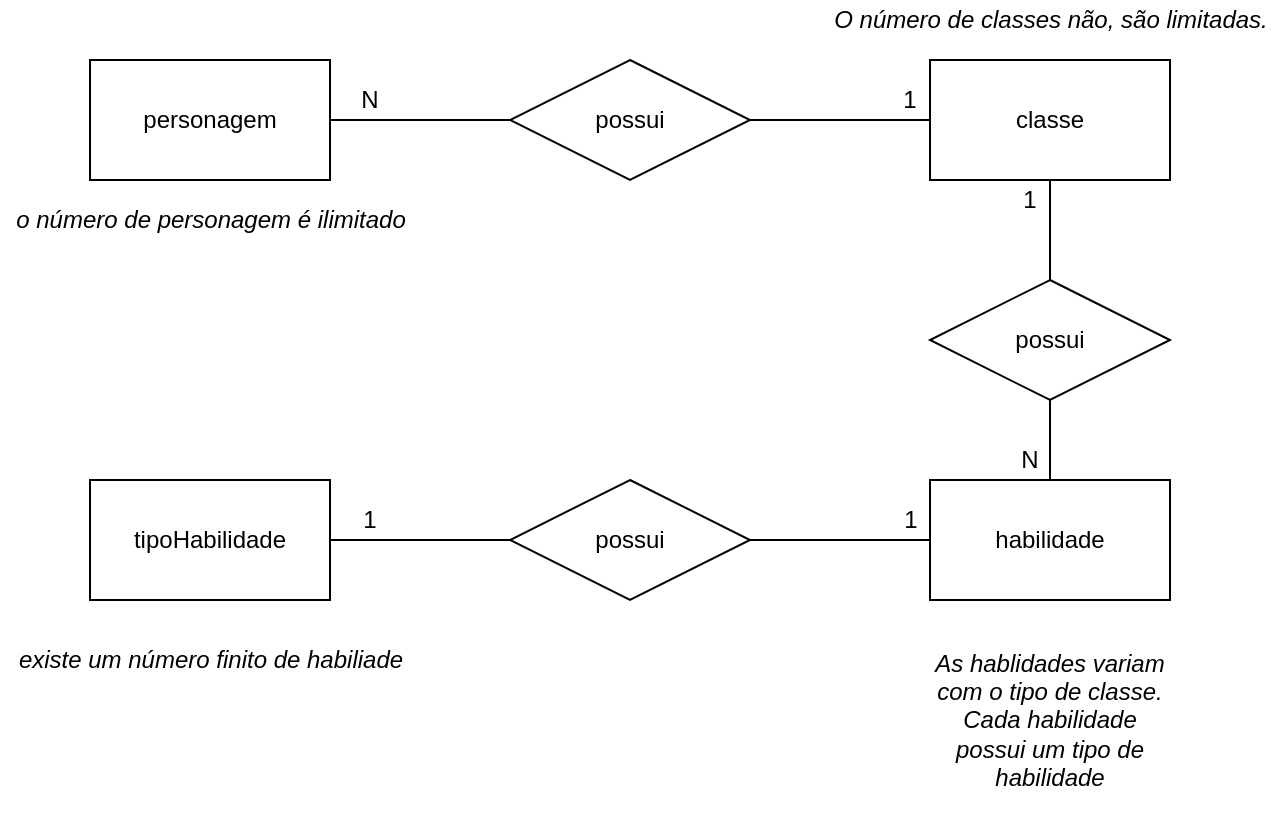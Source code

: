 <mxfile version="14.9.4" type="device" pages="2"><diagram id="uKceqv6V7ZZDyNhST5Bn" name="conceitual"><mxGraphModel dx="688" dy="392" grid="1" gridSize="10" guides="1" tooltips="1" connect="1" arrows="1" fold="1" page="1" pageScale="1" pageWidth="827" pageHeight="1169" math="0" shadow="0"><root><mxCell id="0"/><mxCell id="1" parent="0"/><mxCell id="vS46UCHSl87NW6PGLv4R-9" style="edgeStyle=orthogonalEdgeStyle;rounded=0;orthogonalLoop=1;jettySize=auto;html=1;exitX=1;exitY=0.5;exitDx=0;exitDy=0;entryX=0;entryY=0.5;entryDx=0;entryDy=0;endArrow=none;endFill=0;" parent="1" source="vS46UCHSl87NW6PGLv4R-1" target="vS46UCHSl87NW6PGLv4R-6" edge="1"><mxGeometry relative="1" as="geometry"/></mxCell><mxCell id="vS46UCHSl87NW6PGLv4R-1" value="personagem" style="rounded=0;whiteSpace=wrap;html=1;" parent="1" vertex="1"><mxGeometry x="170" y="140" width="120" height="60" as="geometry"/></mxCell><mxCell id="vS46UCHSl87NW6PGLv4R-11" style="edgeStyle=orthogonalEdgeStyle;rounded=0;orthogonalLoop=1;jettySize=auto;html=1;exitX=0.5;exitY=1;exitDx=0;exitDy=0;entryX=0.5;entryY=0;entryDx=0;entryDy=0;endArrow=none;endFill=0;" parent="1" source="vS46UCHSl87NW6PGLv4R-2" target="vS46UCHSl87NW6PGLv4R-8" edge="1"><mxGeometry relative="1" as="geometry"/></mxCell><mxCell id="vS46UCHSl87NW6PGLv4R-2" value="classe" style="rounded=0;whiteSpace=wrap;html=1;" parent="1" vertex="1"><mxGeometry x="590" y="140" width="120" height="60" as="geometry"/></mxCell><mxCell id="vS46UCHSl87NW6PGLv4R-13" style="edgeStyle=orthogonalEdgeStyle;rounded=0;orthogonalLoop=1;jettySize=auto;html=1;exitX=0;exitY=0.5;exitDx=0;exitDy=0;entryX=1;entryY=0.5;entryDx=0;entryDy=0;endArrow=none;endFill=0;" parent="1" source="vS46UCHSl87NW6PGLv4R-3" target="vS46UCHSl87NW6PGLv4R-7" edge="1"><mxGeometry relative="1" as="geometry"/></mxCell><mxCell id="vS46UCHSl87NW6PGLv4R-3" value="habilidade" style="rounded=0;whiteSpace=wrap;html=1;" parent="1" vertex="1"><mxGeometry x="590" y="350" width="120" height="60" as="geometry"/></mxCell><mxCell id="vS46UCHSl87NW6PGLv4R-14" style="edgeStyle=orthogonalEdgeStyle;rounded=0;orthogonalLoop=1;jettySize=auto;html=1;entryX=0;entryY=0.5;entryDx=0;entryDy=0;endArrow=none;endFill=0;" parent="1" source="vS46UCHSl87NW6PGLv4R-4" target="vS46UCHSl87NW6PGLv4R-7" edge="1"><mxGeometry relative="1" as="geometry"/></mxCell><mxCell id="vS46UCHSl87NW6PGLv4R-4" value="tipoHabilidade" style="rounded=0;whiteSpace=wrap;html=1;" parent="1" vertex="1"><mxGeometry x="170" y="350" width="120" height="60" as="geometry"/></mxCell><mxCell id="vS46UCHSl87NW6PGLv4R-10" style="edgeStyle=orthogonalEdgeStyle;rounded=0;orthogonalLoop=1;jettySize=auto;html=1;exitX=1;exitY=0.5;exitDx=0;exitDy=0;entryX=0;entryY=0.5;entryDx=0;entryDy=0;endArrow=none;endFill=0;" parent="1" source="vS46UCHSl87NW6PGLv4R-6" target="vS46UCHSl87NW6PGLv4R-2" edge="1"><mxGeometry relative="1" as="geometry"/></mxCell><mxCell id="vS46UCHSl87NW6PGLv4R-6" value="possui" style="shape=rhombus;perimeter=rhombusPerimeter;whiteSpace=wrap;html=1;align=center;" parent="1" vertex="1"><mxGeometry x="380" y="140" width="120" height="60" as="geometry"/></mxCell><mxCell id="vS46UCHSl87NW6PGLv4R-7" value="possui" style="shape=rhombus;perimeter=rhombusPerimeter;whiteSpace=wrap;html=1;align=center;" parent="1" vertex="1"><mxGeometry x="380" y="350" width="120" height="60" as="geometry"/></mxCell><mxCell id="vS46UCHSl87NW6PGLv4R-12" style="edgeStyle=orthogonalEdgeStyle;rounded=0;orthogonalLoop=1;jettySize=auto;html=1;exitX=0.5;exitY=1;exitDx=0;exitDy=0;entryX=0.5;entryY=0;entryDx=0;entryDy=0;endArrow=none;endFill=0;" parent="1" source="vS46UCHSl87NW6PGLv4R-8" target="vS46UCHSl87NW6PGLv4R-3" edge="1"><mxGeometry relative="1" as="geometry"/></mxCell><mxCell id="vS46UCHSl87NW6PGLv4R-8" value="possui" style="shape=rhombus;perimeter=rhombusPerimeter;whiteSpace=wrap;html=1;align=center;" parent="1" vertex="1"><mxGeometry x="590" y="250" width="120" height="60" as="geometry"/></mxCell><mxCell id="vS46UCHSl87NW6PGLv4R-15" value="N" style="text;html=1;strokeColor=none;fillColor=none;align=center;verticalAlign=middle;whiteSpace=wrap;rounded=0;" parent="1" vertex="1"><mxGeometry x="290" y="150" width="40" height="20" as="geometry"/></mxCell><mxCell id="vS46UCHSl87NW6PGLv4R-16" value="1" style="text;html=1;strokeColor=none;fillColor=none;align=center;verticalAlign=middle;whiteSpace=wrap;rounded=0;" parent="1" vertex="1"><mxGeometry x="620" y="200" width="40" height="20" as="geometry"/></mxCell><mxCell id="vS46UCHSl87NW6PGLv4R-17" value="N" style="text;html=1;strokeColor=none;fillColor=none;align=center;verticalAlign=middle;whiteSpace=wrap;rounded=0;" parent="1" vertex="1"><mxGeometry x="620" y="330" width="40" height="20" as="geometry"/></mxCell><mxCell id="vS46UCHSl87NW6PGLv4R-18" value="1" style="text;html=1;strokeColor=none;fillColor=none;align=center;verticalAlign=middle;whiteSpace=wrap;rounded=0;" parent="1" vertex="1"><mxGeometry x="290" y="360" width="40" height="20" as="geometry"/></mxCell><mxCell id="vS46UCHSl87NW6PGLv4R-19" value="1" style="text;html=1;strokeColor=none;fillColor=none;align=center;verticalAlign=middle;whiteSpace=wrap;rounded=0;" parent="1" vertex="1"><mxGeometry x="560" y="150" width="40" height="20" as="geometry"/></mxCell><mxCell id="PMy1G1Jo3H039xTeMzm5-3" value="1" style="text;html=1;align=center;verticalAlign=middle;resizable=0;points=[];autosize=1;strokeColor=none;" vertex="1" parent="1"><mxGeometry x="570" y="360" width="20" height="20" as="geometry"/></mxCell><mxCell id="NMqOddLLggbL2L8UYVxo-1" value="o número de personagem é ilimitado" style="text;html=1;align=center;verticalAlign=middle;resizable=0;points=[];autosize=1;strokeColor=none;fontStyle=2" vertex="1" parent="1"><mxGeometry x="125" y="210" width="210" height="20" as="geometry"/></mxCell><mxCell id="NMqOddLLggbL2L8UYVxo-3" value="O número de classes não, são limitadas." style="text;html=1;align=center;verticalAlign=middle;resizable=0;points=[];autosize=1;strokeColor=none;fontStyle=2" vertex="1" parent="1"><mxGeometry x="535" y="110" width="230" height="20" as="geometry"/></mxCell><mxCell id="NMqOddLLggbL2L8UYVxo-5" value="existe um número finito de habiliade" style="text;html=1;align=center;verticalAlign=middle;resizable=0;points=[];autosize=1;strokeColor=none;fontStyle=2" vertex="1" parent="1"><mxGeometry x="125" y="430" width="210" height="20" as="geometry"/></mxCell><mxCell id="NMqOddLLggbL2L8UYVxo-7" value="As hablidades variam com o tipo de classe. Cada habilidade possui um tipo de habilidade" style="text;html=1;strokeColor=none;fillColor=none;align=center;verticalAlign=middle;whiteSpace=wrap;rounded=0;labelBackgroundColor=none;fontStyle=2" vertex="1" parent="1"><mxGeometry x="590" y="420" width="120" height="100" as="geometry"/></mxCell></root></mxGraphModel></diagram><diagram id="gtZBF6wAO4__uPBYR2t-" name="logico"><mxGraphModel dx="688" dy="1561" grid="1" gridSize="10" guides="1" tooltips="1" connect="1" arrows="1" fold="1" page="1" pageScale="1" pageWidth="827" pageHeight="1169" math="0" shadow="0"><root><mxCell id="P6-0b9bpUVuYM9OpyAyV-0"/><mxCell id="P6-0b9bpUVuYM9OpyAyV-1" parent="P6-0b9bpUVuYM9OpyAyV-0"/><mxCell id="yJ_sfvGGdl4UL_CYYZZ_-13" value="personagem" style="shape=table;startSize=30;container=1;collapsible=1;childLayout=tableLayout;fixedRows=1;rowLines=0;fontStyle=1;align=center;resizeLast=1;" vertex="1" parent="P6-0b9bpUVuYM9OpyAyV-1"><mxGeometry x="1020" y="-135" width="190" height="250" as="geometry"/></mxCell><mxCell id="yJ_sfvGGdl4UL_CYYZZ_-14" value="" style="shape=partialRectangle;collapsible=0;dropTarget=0;pointerEvents=0;fillColor=none;top=0;left=0;bottom=0;right=0;points=[[0,0.5],[1,0.5]];portConstraint=eastwest;" vertex="1" parent="yJ_sfvGGdl4UL_CYYZZ_-13"><mxGeometry y="30" width="190" height="30" as="geometry"/></mxCell><mxCell id="yJ_sfvGGdl4UL_CYYZZ_-15" value="PK" style="shape=partialRectangle;connectable=0;fillColor=none;top=0;left=0;bottom=0;right=0;fontStyle=1;overflow=hidden;" vertex="1" parent="yJ_sfvGGdl4UL_CYYZZ_-14"><mxGeometry width="50" height="30" as="geometry"/></mxCell><mxCell id="yJ_sfvGGdl4UL_CYYZZ_-16" value="idPersonagem" style="shape=partialRectangle;connectable=0;fillColor=none;top=0;left=0;bottom=0;right=0;align=left;spacingLeft=6;fontStyle=5;overflow=hidden;" vertex="1" parent="yJ_sfvGGdl4UL_CYYZZ_-14"><mxGeometry x="50" width="140" height="30" as="geometry"/></mxCell><mxCell id="yJ_sfvGGdl4UL_CYYZZ_-17" value="" style="shape=partialRectangle;collapsible=0;dropTarget=0;pointerEvents=0;fillColor=none;top=0;left=0;bottom=1;right=0;points=[[0,0.5],[1,0.5]];portConstraint=eastwest;" vertex="1" parent="yJ_sfvGGdl4UL_CYYZZ_-13"><mxGeometry y="60" width="190" height="30" as="geometry"/></mxCell><mxCell id="yJ_sfvGGdl4UL_CYYZZ_-18" value="FK" style="shape=partialRectangle;connectable=0;fillColor=none;top=0;left=0;bottom=0;right=0;fontStyle=1;overflow=hidden;" vertex="1" parent="yJ_sfvGGdl4UL_CYYZZ_-17"><mxGeometry width="50" height="30" as="geometry"/></mxCell><mxCell id="yJ_sfvGGdl4UL_CYYZZ_-19" value="idClasse" style="shape=partialRectangle;connectable=0;fillColor=none;top=0;left=0;bottom=0;right=0;align=left;spacingLeft=6;fontStyle=5;overflow=hidden;" vertex="1" parent="yJ_sfvGGdl4UL_CYYZZ_-17"><mxGeometry x="50" width="140" height="30" as="geometry"/></mxCell><mxCell id="yJ_sfvGGdl4UL_CYYZZ_-20" value="" style="shape=partialRectangle;collapsible=0;dropTarget=0;pointerEvents=0;fillColor=none;top=0;left=0;bottom=0;right=0;points=[[0,0.5],[1,0.5]];portConstraint=eastwest;" vertex="1" parent="yJ_sfvGGdl4UL_CYYZZ_-13"><mxGeometry y="90" width="190" height="30" as="geometry"/></mxCell><mxCell id="yJ_sfvGGdl4UL_CYYZZ_-21" value="" style="shape=partialRectangle;connectable=0;fillColor=none;top=0;left=0;bottom=0;right=0;editable=1;overflow=hidden;" vertex="1" parent="yJ_sfvGGdl4UL_CYYZZ_-20"><mxGeometry width="50" height="30" as="geometry"/></mxCell><mxCell id="yJ_sfvGGdl4UL_CYYZZ_-22" value="nomePersonagem" style="shape=partialRectangle;connectable=0;fillColor=none;top=0;left=0;bottom=0;right=0;align=left;spacingLeft=6;overflow=hidden;" vertex="1" parent="yJ_sfvGGdl4UL_CYYZZ_-20"><mxGeometry x="50" width="140" height="30" as="geometry"/></mxCell><mxCell id="yJ_sfvGGdl4UL_CYYZZ_-23" value="" style="shape=partialRectangle;collapsible=0;dropTarget=0;pointerEvents=0;fillColor=none;top=0;left=0;bottom=0;right=0;points=[[0,0.5],[1,0.5]];portConstraint=eastwest;" vertex="1" parent="yJ_sfvGGdl4UL_CYYZZ_-13"><mxGeometry y="120" width="190" height="30" as="geometry"/></mxCell><mxCell id="yJ_sfvGGdl4UL_CYYZZ_-24" value="" style="shape=partialRectangle;connectable=0;fillColor=none;top=0;left=0;bottom=0;right=0;editable=1;overflow=hidden;" vertex="1" parent="yJ_sfvGGdl4UL_CYYZZ_-23"><mxGeometry width="50" height="30" as="geometry"/></mxCell><mxCell id="yJ_sfvGGdl4UL_CYYZZ_-25" value="capacidadeVidaMax" style="shape=partialRectangle;connectable=0;fillColor=none;top=0;left=0;bottom=0;right=0;align=left;spacingLeft=6;overflow=hidden;" vertex="1" parent="yJ_sfvGGdl4UL_CYYZZ_-23"><mxGeometry x="50" width="140" height="30" as="geometry"/></mxCell><mxCell id="yJ_sfvGGdl4UL_CYYZZ_-27" value="" style="shape=partialRectangle;collapsible=0;dropTarget=0;pointerEvents=0;fillColor=none;top=0;left=0;bottom=0;right=0;points=[[0,0.5],[1,0.5]];portConstraint=eastwest;" vertex="1" parent="yJ_sfvGGdl4UL_CYYZZ_-13"><mxGeometry y="150" width="190" height="30" as="geometry"/></mxCell><mxCell id="yJ_sfvGGdl4UL_CYYZZ_-28" value="" style="shape=partialRectangle;connectable=0;fillColor=none;top=0;left=0;bottom=0;right=0;editable=1;overflow=hidden;" vertex="1" parent="yJ_sfvGGdl4UL_CYYZZ_-27"><mxGeometry width="50" height="30" as="geometry"/></mxCell><mxCell id="yJ_sfvGGdl4UL_CYYZZ_-29" value="capacidadeManaMax" style="shape=partialRectangle;connectable=0;fillColor=none;top=0;left=0;bottom=0;right=0;align=left;spacingLeft=6;overflow=hidden;" vertex="1" parent="yJ_sfvGGdl4UL_CYYZZ_-27"><mxGeometry x="50" width="140" height="30" as="geometry"/></mxCell><mxCell id="yJ_sfvGGdl4UL_CYYZZ_-31" value="" style="shape=partialRectangle;collapsible=0;dropTarget=0;pointerEvents=0;fillColor=none;top=0;left=0;bottom=0;right=0;points=[[0,0.5],[1,0.5]];portConstraint=eastwest;" vertex="1" parent="yJ_sfvGGdl4UL_CYYZZ_-13"><mxGeometry y="180" width="190" height="30" as="geometry"/></mxCell><mxCell id="yJ_sfvGGdl4UL_CYYZZ_-32" value="" style="shape=partialRectangle;connectable=0;fillColor=none;top=0;left=0;bottom=0;right=0;editable=1;overflow=hidden;" vertex="1" parent="yJ_sfvGGdl4UL_CYYZZ_-31"><mxGeometry width="50" height="30" as="geometry"/></mxCell><mxCell id="yJ_sfvGGdl4UL_CYYZZ_-33" value="dataUtilizacao" style="shape=partialRectangle;connectable=0;fillColor=none;top=0;left=0;bottom=0;right=0;align=left;spacingLeft=6;overflow=hidden;" vertex="1" parent="yJ_sfvGGdl4UL_CYYZZ_-31"><mxGeometry x="50" width="140" height="30" as="geometry"/></mxCell><mxCell id="yJ_sfvGGdl4UL_CYYZZ_-44" value="" style="shape=partialRectangle;collapsible=0;dropTarget=0;pointerEvents=0;fillColor=none;top=0;left=0;bottom=0;right=0;points=[[0,0.5],[1,0.5]];portConstraint=eastwest;" vertex="1" parent="yJ_sfvGGdl4UL_CYYZZ_-13"><mxGeometry y="210" width="190" height="30" as="geometry"/></mxCell><mxCell id="yJ_sfvGGdl4UL_CYYZZ_-45" value="" style="shape=partialRectangle;connectable=0;fillColor=none;top=0;left=0;bottom=0;right=0;editable=1;overflow=hidden;" vertex="1" parent="yJ_sfvGGdl4UL_CYYZZ_-44"><mxGeometry width="50" height="30" as="geometry"/></mxCell><mxCell id="yJ_sfvGGdl4UL_CYYZZ_-46" value="dataCriacao" style="shape=partialRectangle;connectable=0;fillColor=none;top=0;left=0;bottom=0;right=0;align=left;spacingLeft=6;overflow=hidden;" vertex="1" parent="yJ_sfvGGdl4UL_CYYZZ_-44"><mxGeometry x="50" width="140" height="30" as="geometry"/></mxCell><mxCell id="yJ_sfvGGdl4UL_CYYZZ_-47" value="classe" style="shape=table;startSize=30;container=1;collapsible=1;childLayout=tableLayout;fixedRows=1;rowLines=0;fontStyle=1;align=center;resizeLast=1;" vertex="1" parent="P6-0b9bpUVuYM9OpyAyV-1"><mxGeometry x="720" y="-90" width="180" height="130" as="geometry"/></mxCell><mxCell id="yJ_sfvGGdl4UL_CYYZZ_-48" value="" style="shape=partialRectangle;collapsible=0;dropTarget=0;pointerEvents=0;fillColor=none;top=0;left=0;bottom=0;right=0;points=[[0,0.5],[1,0.5]];portConstraint=eastwest;" vertex="1" parent="yJ_sfvGGdl4UL_CYYZZ_-47"><mxGeometry y="30" width="180" height="30" as="geometry"/></mxCell><mxCell id="yJ_sfvGGdl4UL_CYYZZ_-49" value="PK" style="shape=partialRectangle;connectable=0;fillColor=none;top=0;left=0;bottom=0;right=0;fontStyle=1;overflow=hidden;" vertex="1" parent="yJ_sfvGGdl4UL_CYYZZ_-48"><mxGeometry width="60" height="30" as="geometry"/></mxCell><mxCell id="yJ_sfvGGdl4UL_CYYZZ_-50" value="idClasse" style="shape=partialRectangle;connectable=0;fillColor=none;top=0;left=0;bottom=0;right=0;align=left;spacingLeft=6;fontStyle=5;overflow=hidden;" vertex="1" parent="yJ_sfvGGdl4UL_CYYZZ_-48"><mxGeometry x="60" width="120" height="30" as="geometry"/></mxCell><mxCell id="yJ_sfvGGdl4UL_CYYZZ_-51" value="" style="shape=partialRectangle;collapsible=0;dropTarget=0;pointerEvents=0;fillColor=none;top=0;left=0;bottom=1;right=0;points=[[0,0.5],[1,0.5]];portConstraint=eastwest;" vertex="1" parent="yJ_sfvGGdl4UL_CYYZZ_-47"><mxGeometry y="60" width="180" height="30" as="geometry"/></mxCell><mxCell id="yJ_sfvGGdl4UL_CYYZZ_-52" value="FK" style="shape=partialRectangle;connectable=0;fillColor=none;top=0;left=0;bottom=0;right=0;fontStyle=1;overflow=hidden;" vertex="1" parent="yJ_sfvGGdl4UL_CYYZZ_-51"><mxGeometry width="60" height="30" as="geometry"/></mxCell><mxCell id="yJ_sfvGGdl4UL_CYYZZ_-53" value="idHabilidade" style="shape=partialRectangle;connectable=0;fillColor=none;top=0;left=0;bottom=0;right=0;align=left;spacingLeft=6;fontStyle=5;overflow=hidden;" vertex="1" parent="yJ_sfvGGdl4UL_CYYZZ_-51"><mxGeometry x="60" width="120" height="30" as="geometry"/></mxCell><mxCell id="yJ_sfvGGdl4UL_CYYZZ_-54" value="" style="shape=partialRectangle;collapsible=0;dropTarget=0;pointerEvents=0;fillColor=none;top=0;left=0;bottom=0;right=0;points=[[0,0.5],[1,0.5]];portConstraint=eastwest;" vertex="1" parent="yJ_sfvGGdl4UL_CYYZZ_-47"><mxGeometry y="90" width="180" height="30" as="geometry"/></mxCell><mxCell id="yJ_sfvGGdl4UL_CYYZZ_-55" value="" style="shape=partialRectangle;connectable=0;fillColor=none;top=0;left=0;bottom=0;right=0;editable=1;overflow=hidden;" vertex="1" parent="yJ_sfvGGdl4UL_CYYZZ_-54"><mxGeometry width="60" height="30" as="geometry"/></mxCell><mxCell id="yJ_sfvGGdl4UL_CYYZZ_-56" value="nomeClasse" style="shape=partialRectangle;connectable=0;fillColor=none;top=0;left=0;bottom=0;right=0;align=left;spacingLeft=6;overflow=hidden;" vertex="1" parent="yJ_sfvGGdl4UL_CYYZZ_-54"><mxGeometry x="60" width="120" height="30" as="geometry"/></mxCell><mxCell id="iXb8FQme_Ygo_4bazzvI-17" value="habilidade" style="shape=table;startSize=30;container=1;collapsible=1;childLayout=tableLayout;fixedRows=1;rowLines=0;fontStyle=1;align=center;resizeLast=1;" vertex="1" parent="P6-0b9bpUVuYM9OpyAyV-1"><mxGeometry x="430" y="-50" width="180" height="160" as="geometry"/></mxCell><mxCell id="iXb8FQme_Ygo_4bazzvI-18" value="" style="shape=partialRectangle;collapsible=0;dropTarget=0;pointerEvents=0;fillColor=none;top=0;left=0;bottom=0;right=0;points=[[0,0.5],[1,0.5]];portConstraint=eastwest;" vertex="1" parent="iXb8FQme_Ygo_4bazzvI-17"><mxGeometry y="30" width="180" height="30" as="geometry"/></mxCell><mxCell id="iXb8FQme_Ygo_4bazzvI-19" value="PK" style="shape=partialRectangle;connectable=0;fillColor=none;top=0;left=0;bottom=0;right=0;fontStyle=1;overflow=hidden;" vertex="1" parent="iXb8FQme_Ygo_4bazzvI-18"><mxGeometry width="60" height="30" as="geometry"/></mxCell><mxCell id="iXb8FQme_Ygo_4bazzvI-20" value="idHabilidade" style="shape=partialRectangle;connectable=0;fillColor=none;top=0;left=0;bottom=0;right=0;align=left;spacingLeft=6;fontStyle=5;overflow=hidden;" vertex="1" parent="iXb8FQme_Ygo_4bazzvI-18"><mxGeometry x="60" width="120" height="30" as="geometry"/></mxCell><mxCell id="iXb8FQme_Ygo_4bazzvI-21" value="" style="shape=partialRectangle;collapsible=0;dropTarget=0;pointerEvents=0;fillColor=none;top=0;left=0;bottom=1;right=0;points=[[0,0.5],[1,0.5]];portConstraint=eastwest;" vertex="1" parent="iXb8FQme_Ygo_4bazzvI-17"><mxGeometry y="60" width="180" height="30" as="geometry"/></mxCell><mxCell id="iXb8FQme_Ygo_4bazzvI-22" value="FK" style="shape=partialRectangle;connectable=0;fillColor=none;top=0;left=0;bottom=0;right=0;fontStyle=1;overflow=hidden;" vertex="1" parent="iXb8FQme_Ygo_4bazzvI-21"><mxGeometry width="60" height="30" as="geometry"/></mxCell><mxCell id="iXb8FQme_Ygo_4bazzvI-23" value="idTipoHabilidade" style="shape=partialRectangle;connectable=0;fillColor=none;top=0;left=0;bottom=0;right=0;align=left;spacingLeft=6;fontStyle=5;overflow=hidden;" vertex="1" parent="iXb8FQme_Ygo_4bazzvI-21"><mxGeometry x="60" width="120" height="30" as="geometry"/></mxCell><mxCell id="iXb8FQme_Ygo_4bazzvI-24" value="" style="shape=partialRectangle;collapsible=0;dropTarget=0;pointerEvents=0;fillColor=none;top=0;left=0;bottom=0;right=0;points=[[0,0.5],[1,0.5]];portConstraint=eastwest;" vertex="1" parent="iXb8FQme_Ygo_4bazzvI-17"><mxGeometry y="90" width="180" height="30" as="geometry"/></mxCell><mxCell id="iXb8FQme_Ygo_4bazzvI-25" value="" style="shape=partialRectangle;connectable=0;fillColor=none;top=0;left=0;bottom=0;right=0;editable=1;overflow=hidden;" vertex="1" parent="iXb8FQme_Ygo_4bazzvI-24"><mxGeometry width="60" height="30" as="geometry"/></mxCell><mxCell id="iXb8FQme_Ygo_4bazzvI-26" value="nomeHabiliade" style="shape=partialRectangle;connectable=0;fillColor=none;top=0;left=0;bottom=0;right=0;align=left;spacingLeft=6;overflow=hidden;" vertex="1" parent="iXb8FQme_Ygo_4bazzvI-24"><mxGeometry x="60" width="120" height="30" as="geometry"/></mxCell><mxCell id="xD1HAj1jkqVIN8o1Qkf7-1" value="" style="shape=partialRectangle;collapsible=0;dropTarget=0;pointerEvents=0;fillColor=none;top=0;left=0;bottom=0;right=0;points=[[0,0.5],[1,0.5]];portConstraint=eastwest;" vertex="1" parent="iXb8FQme_Ygo_4bazzvI-17"><mxGeometry y="120" width="180" height="30" as="geometry"/></mxCell><mxCell id="xD1HAj1jkqVIN8o1Qkf7-2" value="" style="shape=partialRectangle;connectable=0;fillColor=none;top=0;left=0;bottom=0;right=0;editable=1;overflow=hidden;" vertex="1" parent="xD1HAj1jkqVIN8o1Qkf7-1"><mxGeometry width="60" height="30" as="geometry"/></mxCell><mxCell id="xD1HAj1jkqVIN8o1Qkf7-3" value="nomeHabiliade2" style="shape=partialRectangle;connectable=0;fillColor=none;top=0;left=0;bottom=0;right=0;align=left;spacingLeft=6;overflow=hidden;" vertex="1" parent="xD1HAj1jkqVIN8o1Qkf7-1"><mxGeometry x="60" width="120" height="30" as="geometry"/></mxCell><mxCell id="iXb8FQme_Ygo_4bazzvI-30" value="tipoHabilidade" style="shape=table;startSize=30;container=1;collapsible=1;childLayout=tableLayout;fixedRows=1;rowLines=0;fontStyle=1;align=center;resizeLast=1;" vertex="1" parent="P6-0b9bpUVuYM9OpyAyV-1"><mxGeometry x="110" y="-20" width="180" height="100" as="geometry"/></mxCell><mxCell id="iXb8FQme_Ygo_4bazzvI-31" value="" style="shape=partialRectangle;collapsible=0;dropTarget=0;pointerEvents=0;fillColor=none;top=0;left=0;bottom=1;right=0;points=[[0,0.5],[1,0.5]];portConstraint=eastwest;" vertex="1" parent="iXb8FQme_Ygo_4bazzvI-30"><mxGeometry y="30" width="180" height="30" as="geometry"/></mxCell><mxCell id="iXb8FQme_Ygo_4bazzvI-32" value="PK" style="shape=partialRectangle;connectable=0;fillColor=none;top=0;left=0;bottom=0;right=0;fontStyle=1;overflow=hidden;" vertex="1" parent="iXb8FQme_Ygo_4bazzvI-31"><mxGeometry width="30" height="30" as="geometry"/></mxCell><mxCell id="iXb8FQme_Ygo_4bazzvI-33" value="idTipoHabiliade" style="shape=partialRectangle;connectable=0;fillColor=none;top=0;left=0;bottom=0;right=0;align=left;spacingLeft=6;fontStyle=5;overflow=hidden;" vertex="1" parent="iXb8FQme_Ygo_4bazzvI-31"><mxGeometry x="30" width="150" height="30" as="geometry"/></mxCell><mxCell id="iXb8FQme_Ygo_4bazzvI-34" value="" style="shape=partialRectangle;collapsible=0;dropTarget=0;pointerEvents=0;fillColor=none;top=0;left=0;bottom=0;right=0;points=[[0,0.5],[1,0.5]];portConstraint=eastwest;" vertex="1" parent="iXb8FQme_Ygo_4bazzvI-30"><mxGeometry y="60" width="180" height="30" as="geometry"/></mxCell><mxCell id="iXb8FQme_Ygo_4bazzvI-35" value="" style="shape=partialRectangle;connectable=0;fillColor=none;top=0;left=0;bottom=0;right=0;editable=1;overflow=hidden;" vertex="1" parent="iXb8FQme_Ygo_4bazzvI-34"><mxGeometry width="30" height="30" as="geometry"/></mxCell><mxCell id="iXb8FQme_Ygo_4bazzvI-36" value="nomeTipoHabilidade" style="shape=partialRectangle;connectable=0;fillColor=none;top=0;left=0;bottom=0;right=0;align=left;spacingLeft=6;overflow=hidden;" vertex="1" parent="iXb8FQme_Ygo_4bazzvI-34"><mxGeometry x="30" width="150" height="30" as="geometry"/></mxCell><mxCell id="zGa8RE_Avly4ChlKURLS-1" value="" style="edgeStyle=entityRelationEdgeStyle;fontSize=12;html=1;endArrow=ERoneToMany;exitX=1;exitY=0.5;exitDx=0;exitDy=0;entryX=0;entryY=0.5;entryDx=0;entryDy=0;" edge="1" parent="P6-0b9bpUVuYM9OpyAyV-1" source="iXb8FQme_Ygo_4bazzvI-31" target="iXb8FQme_Ygo_4bazzvI-21"><mxGeometry width="100" height="100" relative="1" as="geometry"><mxPoint x="390" y="60" as="sourcePoint"/><mxPoint x="490" y="-40" as="targetPoint"/></mxGeometry></mxCell><mxCell id="KYeFqKrEGWgID1TLPCIh-0" value="" style="edgeStyle=entityRelationEdgeStyle;fontSize=12;html=1;endArrow=ERoneToMany;entryX=0;entryY=0.5;entryDx=0;entryDy=0;" edge="1" parent="P6-0b9bpUVuYM9OpyAyV-1" source="iXb8FQme_Ygo_4bazzvI-18" target="yJ_sfvGGdl4UL_CYYZZ_-51"><mxGeometry width="100" height="100" relative="1" as="geometry"><mxPoint x="700" y="-130" as="sourcePoint"/><mxPoint x="840" y="-130" as="targetPoint"/></mxGeometry></mxCell><mxCell id="KYeFqKrEGWgID1TLPCIh-1" value="" style="edgeStyle=entityRelationEdgeStyle;fontSize=12;html=1;endArrow=ERoneToMany;entryX=0;entryY=0.5;entryDx=0;entryDy=0;exitX=1;exitY=0.5;exitDx=0;exitDy=0;" edge="1" parent="P6-0b9bpUVuYM9OpyAyV-1" source="yJ_sfvGGdl4UL_CYYZZ_-48" target="yJ_sfvGGdl4UL_CYYZZ_-17"><mxGeometry width="100" height="100" relative="1" as="geometry"><mxPoint x="910" y="70" as="sourcePoint"/><mxPoint x="1020" y="60" as="targetPoint"/></mxGeometry></mxCell><mxCell id="ZdRXJFy0FjmJOHj-XkTY-0" value="O tipo de habilidade ajuda a definir quais serão as habilidades" style="text;html=1;strokeColor=none;fillColor=none;align=center;verticalAlign=middle;whiteSpace=wrap;rounded=0;labelBackgroundColor=none;fontStyle=2" vertex="1" parent="P6-0b9bpUVuYM9OpyAyV-1"><mxGeometry x="130" y="100" width="120" height="40" as="geometry"/></mxCell><mxCell id="yzN_dFghertOovtWN55j-1" value="As habilidades dependendem do tipo de habilidade" style="text;html=1;strokeColor=none;fillColor=none;align=center;verticalAlign=middle;whiteSpace=wrap;rounded=0;labelBackgroundColor=none;fontStyle=2" vertex="1" parent="P6-0b9bpUVuYM9OpyAyV-1"><mxGeometry x="480" y="115" width="80" height="85" as="geometry"/></mxCell><mxCell id="yzN_dFghertOovtWN55j-2" value="O que constitui uma classe são as habilidades" style="text;html=1;strokeColor=none;fillColor=none;align=center;verticalAlign=middle;whiteSpace=wrap;rounded=0;labelBackgroundColor=none;fontStyle=2" vertex="1" parent="P6-0b9bpUVuYM9OpyAyV-1"><mxGeometry x="780" y="60" width="90" height="75" as="geometry"/></mxCell><mxCell id="yzN_dFghertOovtWN55j-3" value="Os personagem dependem da classe para serem construídos" style="text;html=1;strokeColor=none;fillColor=none;align=center;verticalAlign=middle;whiteSpace=wrap;rounded=0;labelBackgroundColor=none;fontStyle=2" vertex="1" parent="P6-0b9bpUVuYM9OpyAyV-1"><mxGeometry x="1230" y="-110" width="130" height="100" as="geometry"/></mxCell></root></mxGraphModel></diagram></mxfile>